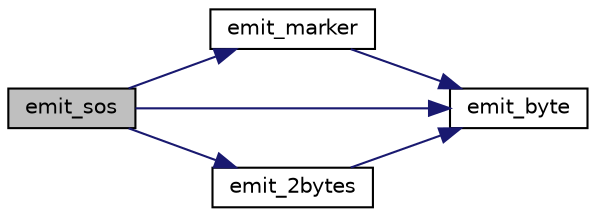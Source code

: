 digraph "emit_sos"
{
 // LATEX_PDF_SIZE
  bgcolor="transparent";
  edge [fontname="Helvetica",fontsize="10",labelfontname="Helvetica",labelfontsize="10"];
  node [fontname="Helvetica",fontsize="10",shape=record];
  rankdir="LR";
  Node175 [label="emit_sos",height=0.2,width=0.4,color="black", fillcolor="grey75", style="filled", fontcolor="black",tooltip=" "];
  Node175 -> Node176 [color="midnightblue",fontsize="10",style="solid"];
  Node176 [label="emit_marker",height=0.2,width=0.4,color="black",URL="$jcmarker_8c.html#ac0f824579de49431507514270155e053",tooltip=" "];
  Node176 -> Node177 [color="midnightblue",fontsize="10",style="solid"];
  Node177 [label="emit_byte",height=0.2,width=0.4,color="black",URL="$jcmarker_8c.html#a08eca462b2b57f23ee007a57a39dbded",tooltip=" "];
  Node175 -> Node178 [color="midnightblue",fontsize="10",style="solid"];
  Node178 [label="emit_2bytes",height=0.2,width=0.4,color="black",URL="$jcmarker_8c.html#ab1f72cd7a3d8f4b5679ddc051e44ad17",tooltip=" "];
  Node178 -> Node177 [color="midnightblue",fontsize="10",style="solid"];
  Node175 -> Node177 [color="midnightblue",fontsize="10",style="solid"];
}
